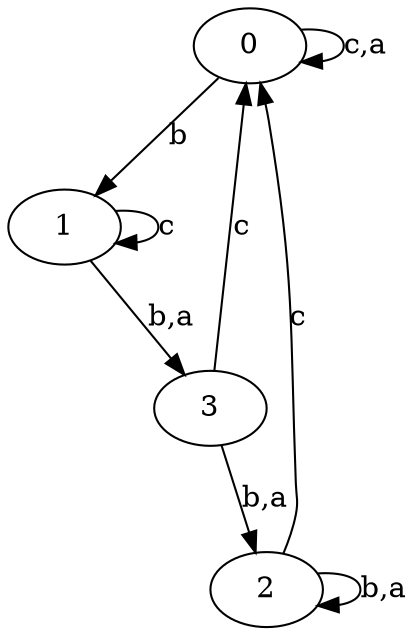 digraph {
 ranksep=0.5;
 d2tdocpreamble = "\usetikzlibrary{automata}";
 d2tfigpreamble = "\tikzstyle{every state}= [ draw=blue!50,very thick,fill=blue!20]  \tikzstyle{auto}= [fill=white]";
 node [style="state"];
 edge [lblstyle="auto",topath="bend right", len=4  ]
  "0" [label="0",];
  "1" [label="1",style = "state, accepting"];
  "2" [label="2",style = "state, initial"];
  "3" [label="3",];
  "0" -> "0" [label="c,a",topath="loop above"];
  "0" -> "1" [label="b"];
  "1" -> "1" [label="c",topath="loop above"];
  "1" -> "3" [label="b,a"];
  "2" -> "0" [label="c"];
  "2" -> "2" [label="b,a",topath="loop above"];
  "3" -> "0" [label="c"];
  "3" -> "2" [label="b,a"];
}